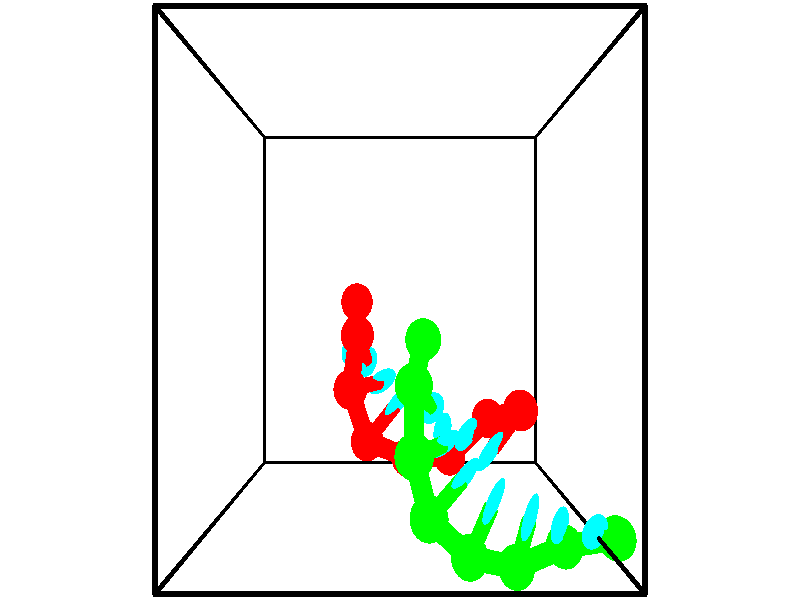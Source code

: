 // switches for output
#declare DRAW_BASES = 1; // possible values are 0, 1; only relevant for DNA ribbons
#declare DRAW_BASES_TYPE = 3; // possible values are 1, 2, 3; only relevant for DNA ribbons
#declare DRAW_FOG = 0; // set to 1 to enable fog

#include "colors.inc"

#include "transforms.inc"
background { rgb <1, 1, 1>}

#default {
   normal{
       ripples 0.25
       frequency 0.20
       turbulence 0.2
       lambda 5
   }
	finish {
		phong 0.1
		phong_size 40.
	}
}

// original window dimensions: 1024x640


// camera settings

camera {
	sky <-0, 1, 0>
	up <-0, 1, 0>
	right 1.6 * <1, 0, 0>
	location <2.5, 2.5, 11.1562>
	look_at <2.5, 2.5, 2.5>
	direction <0, 0, -8.6562>
	angle 67.0682
}


# declare cpy_camera_pos = <2.5, 2.5, 11.1562>;
# if (DRAW_FOG = 1)
fog {
	fog_type 2
	up vnormalize(cpy_camera_pos)
	color rgbt<1,1,1,0.3>
	distance 1e-5
	fog_alt 3e-3
	fog_offset 4
}
# end


// LIGHTS

# declare lum = 6;
global_settings {
	ambient_light rgb lum * <0.05, 0.05, 0.05>
	max_trace_level 15
}# declare cpy_direct_light_amount = 0.25;
light_source
{	1000 * <-1, -1, 1>,
	rgb lum * cpy_direct_light_amount
	parallel
}

light_source
{	1000 * <1, 1, -1>,
	rgb lum * cpy_direct_light_amount
	parallel
}

// strand 0

// nucleotide -1

// particle -1
sphere {
	<1.813725, 2.472049, 1.524810> 0.250000
	pigment { color rgbt <1,0,0,0> }
	no_shadow
}
cylinder {
	<1.739681, 2.131226, 1.328960>,  <1.695255, 1.926732, 1.211451>, 0.100000
	pigment { color rgbt <1,0,0,0> }
	no_shadow
}
cylinder {
	<1.739681, 2.131226, 1.328960>,  <1.813725, 2.472049, 1.524810>, 0.100000
	pigment { color rgbt <1,0,0,0> }
	no_shadow
}

// particle -1
sphere {
	<1.739681, 2.131226, 1.328960> 0.100000
	pigment { color rgbt <1,0,0,0> }
	no_shadow
}
sphere {
	0, 1
	scale<0.080000,0.200000,0.300000>
	matrix <0.810083, -0.414358, 0.414816,
		-0.556327, -0.319850, 0.766939,
		-0.185108, -0.852058, -0.489624,
		1.684149, 1.875608, 1.182073>
	pigment { color rgbt <0,1,1,0> }
	no_shadow
}
cylinder {
	<1.853677, 2.053596, 1.998842>,  <1.813725, 2.472049, 1.524810>, 0.130000
	pigment { color rgbt <1,0,0,0> }
	no_shadow
}

// nucleotide -1

// particle -1
sphere {
	<1.853677, 2.053596, 1.998842> 0.250000
	pigment { color rgbt <1,0,0,0> }
	no_shadow
}
cylinder {
	<1.919815, 1.831474, 1.672825>,  <1.959498, 1.698201, 1.477214>, 0.100000
	pigment { color rgbt <1,0,0,0> }
	no_shadow
}
cylinder {
	<1.919815, 1.831474, 1.672825>,  <1.853677, 2.053596, 1.998842>, 0.100000
	pigment { color rgbt <1,0,0,0> }
	no_shadow
}

// particle -1
sphere {
	<1.919815, 1.831474, 1.672825> 0.100000
	pigment { color rgbt <1,0,0,0> }
	no_shadow
}
sphere {
	0, 1
	scale<0.080000,0.200000,0.300000>
	matrix <0.684390, -0.530443, 0.500241,
		-0.710121, -0.640521, 0.292339,
		0.165346, -0.555305, -0.815044,
		1.969419, 1.664883, 1.428312>
	pigment { color rgbt <0,1,1,0> }
	no_shadow
}
cylinder {
	<1.758410, 1.388054, 2.148432>,  <1.853677, 2.053596, 1.998842>, 0.130000
	pigment { color rgbt <1,0,0,0> }
	no_shadow
}

// nucleotide -1

// particle -1
sphere {
	<1.758410, 1.388054, 2.148432> 0.250000
	pigment { color rgbt <1,0,0,0> }
	no_shadow
}
cylinder {
	<2.019043, 1.411896, 1.845940>,  <2.175423, 1.426201, 1.664444>, 0.100000
	pigment { color rgbt <1,0,0,0> }
	no_shadow
}
cylinder {
	<2.019043, 1.411896, 1.845940>,  <1.758410, 1.388054, 2.148432>, 0.100000
	pigment { color rgbt <1,0,0,0> }
	no_shadow
}

// particle -1
sphere {
	<2.019043, 1.411896, 1.845940> 0.100000
	pigment { color rgbt <1,0,0,0> }
	no_shadow
}
sphere {
	0, 1
	scale<0.080000,0.200000,0.300000>
	matrix <0.649145, -0.559618, 0.515207,
		-0.392492, -0.826605, -0.403330,
		0.651583, 0.059605, -0.756232,
		2.214518, 1.429777, 1.619070>
	pigment { color rgbt <0,1,1,0> }
	no_shadow
}
cylinder {
	<1.996617, 0.693843, 1.902271>,  <1.758410, 1.388054, 2.148432>, 0.130000
	pigment { color rgbt <1,0,0,0> }
	no_shadow
}

// nucleotide -1

// particle -1
sphere {
	<1.996617, 0.693843, 1.902271> 0.250000
	pigment { color rgbt <1,0,0,0> }
	no_shadow
}
cylinder {
	<2.272728, 0.982162, 1.877071>,  <2.438394, 1.155154, 1.861952>, 0.100000
	pigment { color rgbt <1,0,0,0> }
	no_shadow
}
cylinder {
	<2.272728, 0.982162, 1.877071>,  <1.996617, 0.693843, 1.902271>, 0.100000
	pigment { color rgbt <1,0,0,0> }
	no_shadow
}

// particle -1
sphere {
	<2.272728, 0.982162, 1.877071> 0.100000
	pigment { color rgbt <1,0,0,0> }
	no_shadow
}
sphere {
	0, 1
	scale<0.080000,0.200000,0.300000>
	matrix <0.667533, -0.600830, 0.439776,
		0.279138, -0.345621, -0.895895,
		0.690277, 0.720798, -0.062999,
		2.479811, 1.198402, 1.858172>
	pigment { color rgbt <0,1,1,0> }
	no_shadow
}
cylinder {
	<2.618775, 0.432450, 1.642932>,  <1.996617, 0.693843, 1.902271>, 0.130000
	pigment { color rgbt <1,0,0,0> }
	no_shadow
}

// nucleotide -1

// particle -1
sphere {
	<2.618775, 0.432450, 1.642932> 0.250000
	pigment { color rgbt <1,0,0,0> }
	no_shadow
}
cylinder {
	<2.693745, 0.758362, 1.862389>,  <2.738726, 0.953909, 1.994062>, 0.100000
	pigment { color rgbt <1,0,0,0> }
	no_shadow
}
cylinder {
	<2.693745, 0.758362, 1.862389>,  <2.618775, 0.432450, 1.642932>, 0.100000
	pigment { color rgbt <1,0,0,0> }
	no_shadow
}

// particle -1
sphere {
	<2.693745, 0.758362, 1.862389> 0.100000
	pigment { color rgbt <1,0,0,0> }
	no_shadow
}
sphere {
	0, 1
	scale<0.080000,0.200000,0.300000>
	matrix <0.780802, -0.462473, 0.420079,
		0.596004, 0.349647, -0.722860,
		0.187424, 0.814779, 0.548641,
		2.749972, 1.002796, 2.026981>
	pigment { color rgbt <0,1,1,0> }
	no_shadow
}
cylinder {
	<3.279045, 0.451501, 1.647205>,  <2.618775, 0.432450, 1.642932>, 0.130000
	pigment { color rgbt <1,0,0,0> }
	no_shadow
}

// nucleotide -1

// particle -1
sphere {
	<3.279045, 0.451501, 1.647205> 0.250000
	pigment { color rgbt <1,0,0,0> }
	no_shadow
}
cylinder {
	<3.196148, 0.699936, 1.949543>,  <3.146410, 0.848997, 2.130946>, 0.100000
	pigment { color rgbt <1,0,0,0> }
	no_shadow
}
cylinder {
	<3.196148, 0.699936, 1.949543>,  <3.279045, 0.451501, 1.647205>, 0.100000
	pigment { color rgbt <1,0,0,0> }
	no_shadow
}

// particle -1
sphere {
	<3.196148, 0.699936, 1.949543> 0.100000
	pigment { color rgbt <1,0,0,0> }
	no_shadow
}
sphere {
	0, 1
	scale<0.080000,0.200000,0.300000>
	matrix <0.795499, -0.342713, 0.499729,
		0.569413, 0.704839, -0.423049,
		-0.207243, 0.621088, 0.755844,
		3.133975, 0.886262, 2.176296>
	pigment { color rgbt <0,1,1,0> }
	no_shadow
}
cylinder {
	<3.855560, 0.978687, 1.854787>,  <3.279045, 0.451501, 1.647205>, 0.130000
	pigment { color rgbt <1,0,0,0> }
	no_shadow
}

// nucleotide -1

// particle -1
sphere {
	<3.855560, 0.978687, 1.854787> 0.250000
	pigment { color rgbt <1,0,0,0> }
	no_shadow
}
cylinder {
	<3.631096, 0.921799, 2.180946>,  <3.496418, 0.887666, 2.376642>, 0.100000
	pigment { color rgbt <1,0,0,0> }
	no_shadow
}
cylinder {
	<3.631096, 0.921799, 2.180946>,  <3.855560, 0.978687, 1.854787>, 0.100000
	pigment { color rgbt <1,0,0,0> }
	no_shadow
}

// particle -1
sphere {
	<3.631096, 0.921799, 2.180946> 0.100000
	pigment { color rgbt <1,0,0,0> }
	no_shadow
}
sphere {
	0, 1
	scale<0.080000,0.200000,0.300000>
	matrix <0.802783, -0.333447, 0.494319,
		0.201590, 0.931980, 0.301289,
		-0.561160, -0.142220, 0.815397,
		3.462748, 0.879133, 2.425565>
	pigment { color rgbt <0,1,1,0> }
	no_shadow
}
cylinder {
	<4.241643, 1.167673, 2.417098>,  <3.855560, 0.978687, 1.854787>, 0.130000
	pigment { color rgbt <1,0,0,0> }
	no_shadow
}

// nucleotide -1

// particle -1
sphere {
	<4.241643, 1.167673, 2.417098> 0.250000
	pigment { color rgbt <1,0,0,0> }
	no_shadow
}
cylinder {
	<3.971767, 0.919449, 2.576946>,  <3.809842, 0.770514, 2.672855>, 0.100000
	pigment { color rgbt <1,0,0,0> }
	no_shadow
}
cylinder {
	<3.971767, 0.919449, 2.576946>,  <4.241643, 1.167673, 2.417098>, 0.100000
	pigment { color rgbt <1,0,0,0> }
	no_shadow
}

// particle -1
sphere {
	<3.971767, 0.919449, 2.576946> 0.100000
	pigment { color rgbt <1,0,0,0> }
	no_shadow
}
sphere {
	0, 1
	scale<0.080000,0.200000,0.300000>
	matrix <0.732469, -0.496168, 0.466160,
		-0.091002, 0.607224, 0.789302,
		-0.674690, -0.620561, 0.399621,
		3.769360, 0.733280, 2.696832>
	pigment { color rgbt <0,1,1,0> }
	no_shadow
}
// strand 1

// nucleotide -1

// particle -1
sphere {
	<5.435847, -0.190147, 2.980486> 0.250000
	pigment { color rgbt <0,1,0,0> }
	no_shadow
}
cylinder {
	<5.179438, -0.059891, 3.258492>,  <5.025592, 0.018263, 3.425295>, 0.100000
	pigment { color rgbt <0,1,0,0> }
	no_shadow
}
cylinder {
	<5.179438, -0.059891, 3.258492>,  <5.435847, -0.190147, 2.980486>, 0.100000
	pigment { color rgbt <0,1,0,0> }
	no_shadow
}

// particle -1
sphere {
	<5.179438, -0.059891, 3.258492> 0.100000
	pigment { color rgbt <0,1,0,0> }
	no_shadow
}
sphere {
	0, 1
	scale<0.080000,0.200000,0.300000>
	matrix <-0.628802, 0.296431, -0.718844,
		-0.440109, -0.897823, 0.014745,
		-0.641024, 0.325642, 0.695015,
		4.987130, 0.037802, 3.466996>
	pigment { color rgbt <0,1,1,0> }
	no_shadow
}
cylinder {
	<4.782876, -0.352318, 2.774315>,  <5.435847, -0.190147, 2.980486>, 0.130000
	pigment { color rgbt <0,1,0,0> }
	no_shadow
}

// nucleotide -1

// particle -1
sphere {
	<4.782876, -0.352318, 2.774315> 0.250000
	pigment { color rgbt <0,1,0,0> }
	no_shadow
}
cylinder {
	<4.666996, -0.119186, 3.077995>,  <4.597468, 0.020692, 3.260203>, 0.100000
	pigment { color rgbt <0,1,0,0> }
	no_shadow
}
cylinder {
	<4.666996, -0.119186, 3.077995>,  <4.782876, -0.352318, 2.774315>, 0.100000
	pigment { color rgbt <0,1,0,0> }
	no_shadow
}

// particle -1
sphere {
	<4.666996, -0.119186, 3.077995> 0.100000
	pigment { color rgbt <0,1,0,0> }
	no_shadow
}
sphere {
	0, 1
	scale<0.080000,0.200000,0.300000>
	matrix <-0.788890, 0.303752, -0.534216,
		-0.541965, -0.753688, 0.371791,
		-0.289701, 0.582829, 0.759200,
		4.580086, 0.055662, 3.305755>
	pigment { color rgbt <0,1,1,0> }
	no_shadow
}
cylinder {
	<4.091623, -0.549195, 2.894688>,  <4.782876, -0.352318, 2.774315>, 0.130000
	pigment { color rgbt <0,1,0,0> }
	no_shadow
}

// nucleotide -1

// particle -1
sphere {
	<4.091623, -0.549195, 2.894688> 0.250000
	pigment { color rgbt <0,1,0,0> }
	no_shadow
}
cylinder {
	<4.169590, -0.182587, 3.034401>,  <4.216370, 0.037378, 3.118229>, 0.100000
	pigment { color rgbt <0,1,0,0> }
	no_shadow
}
cylinder {
	<4.169590, -0.182587, 3.034401>,  <4.091623, -0.549195, 2.894688>, 0.100000
	pigment { color rgbt <0,1,0,0> }
	no_shadow
}

// particle -1
sphere {
	<4.169590, -0.182587, 3.034401> 0.100000
	pigment { color rgbt <0,1,0,0> }
	no_shadow
}
sphere {
	0, 1
	scale<0.080000,0.200000,0.300000>
	matrix <-0.886942, 0.316740, -0.336169,
		-0.418737, -0.244268, 0.874638,
		0.194917, 0.916520, 0.349283,
		4.228065, 0.092369, 3.139186>
	pigment { color rgbt <0,1,1,0> }
	no_shadow
}
cylinder {
	<3.428189, -0.360860, 3.113273>,  <4.091623, -0.549195, 2.894688>, 0.130000
	pigment { color rgbt <0,1,0,0> }
	no_shadow
}

// nucleotide -1

// particle -1
sphere {
	<3.428189, -0.360860, 3.113273> 0.250000
	pigment { color rgbt <0,1,0,0> }
	no_shadow
}
cylinder {
	<3.607431, -0.003616, 3.129059>,  <3.714977, 0.210730, 3.138530>, 0.100000
	pigment { color rgbt <0,1,0,0> }
	no_shadow
}
cylinder {
	<3.607431, -0.003616, 3.129059>,  <3.428189, -0.360860, 3.113273>, 0.100000
	pigment { color rgbt <0,1,0,0> }
	no_shadow
}

// particle -1
sphere {
	<3.607431, -0.003616, 3.129059> 0.100000
	pigment { color rgbt <0,1,0,0> }
	no_shadow
}
sphere {
	0, 1
	scale<0.080000,0.200000,0.300000>
	matrix <-0.856383, 0.441510, -0.267726,
		-0.256532, 0.086172, 0.962687,
		0.448106, 0.893109, 0.039465,
		3.741863, 0.264316, 3.140898>
	pigment { color rgbt <0,1,1,0> }
	no_shadow
}
cylinder {
	<2.873695, 0.153354, 3.394401>,  <3.428189, -0.360860, 3.113273>, 0.130000
	pigment { color rgbt <0,1,0,0> }
	no_shadow
}

// nucleotide -1

// particle -1
sphere {
	<2.873695, 0.153354, 3.394401> 0.250000
	pigment { color rgbt <0,1,0,0> }
	no_shadow
}
cylinder {
	<3.152733, 0.359085, 3.194870>,  <3.320156, 0.482524, 3.075151>, 0.100000
	pigment { color rgbt <0,1,0,0> }
	no_shadow
}
cylinder {
	<3.152733, 0.359085, 3.194870>,  <2.873695, 0.153354, 3.394401>, 0.100000
	pigment { color rgbt <0,1,0,0> }
	no_shadow
}

// particle -1
sphere {
	<3.152733, 0.359085, 3.194870> 0.100000
	pigment { color rgbt <0,1,0,0> }
	no_shadow
}
sphere {
	0, 1
	scale<0.080000,0.200000,0.300000>
	matrix <-0.716198, 0.520508, -0.464900,
		0.020533, 0.681571, 0.731464,
		0.697595, 0.514327, -0.498828,
		3.362011, 0.513383, 3.045222>
	pigment { color rgbt <0,1,1,0> }
	no_shadow
}
cylinder {
	<2.679315, 0.842570, 3.500805>,  <2.873695, 0.153354, 3.394401>, 0.130000
	pigment { color rgbt <0,1,0,0> }
	no_shadow
}

// nucleotide -1

// particle -1
sphere {
	<2.679315, 0.842570, 3.500805> 0.250000
	pigment { color rgbt <0,1,0,0> }
	no_shadow
}
cylinder {
	<2.923071, 0.858078, 3.184036>,  <3.069324, 0.867383, 2.993975>, 0.100000
	pigment { color rgbt <0,1,0,0> }
	no_shadow
}
cylinder {
	<2.923071, 0.858078, 3.184036>,  <2.679315, 0.842570, 3.500805>, 0.100000
	pigment { color rgbt <0,1,0,0> }
	no_shadow
}

// particle -1
sphere {
	<2.923071, 0.858078, 3.184036> 0.100000
	pigment { color rgbt <0,1,0,0> }
	no_shadow
}
sphere {
	0, 1
	scale<0.080000,0.200000,0.300000>
	matrix <-0.622644, 0.641770, -0.447712,
		0.490874, 0.765917, 0.415228,
		0.609390, 0.038769, -0.791922,
		3.105888, 0.869709, 2.946460>
	pigment { color rgbt <0,1,1,0> }
	no_shadow
}
cylinder {
	<2.681110, 1.563398, 3.228816>,  <2.679315, 0.842570, 3.500805>, 0.130000
	pigment { color rgbt <0,1,0,0> }
	no_shadow
}

// nucleotide -1

// particle -1
sphere {
	<2.681110, 1.563398, 3.228816> 0.250000
	pigment { color rgbt <0,1,0,0> }
	no_shadow
}
cylinder {
	<2.831951, 1.373535, 2.910698>,  <2.922456, 1.259617, 2.719827>, 0.100000
	pigment { color rgbt <0,1,0,0> }
	no_shadow
}
cylinder {
	<2.831951, 1.373535, 2.910698>,  <2.681110, 1.563398, 3.228816>, 0.100000
	pigment { color rgbt <0,1,0,0> }
	no_shadow
}

// particle -1
sphere {
	<2.831951, 1.373535, 2.910698> 0.100000
	pigment { color rgbt <0,1,0,0> }
	no_shadow
}
sphere {
	0, 1
	scale<0.080000,0.200000,0.300000>
	matrix <-0.598749, 0.530184, -0.600338,
		0.706607, 0.702571, -0.084267,
		0.377103, -0.474657, -0.795295,
		2.945082, 1.231138, 2.672109>
	pigment { color rgbt <0,1,1,0> }
	no_shadow
}
cylinder {
	<2.823261, 2.039137, 2.741606>,  <2.681110, 1.563398, 3.228816>, 0.130000
	pigment { color rgbt <0,1,0,0> }
	no_shadow
}

// nucleotide -1

// particle -1
sphere {
	<2.823261, 2.039137, 2.741606> 0.250000
	pigment { color rgbt <0,1,0,0> }
	no_shadow
}
cylinder {
	<2.770905, 1.693314, 2.547531>,  <2.739491, 1.485820, 2.431086>, 0.100000
	pigment { color rgbt <0,1,0,0> }
	no_shadow
}
cylinder {
	<2.770905, 1.693314, 2.547531>,  <2.823261, 2.039137, 2.741606>, 0.100000
	pigment { color rgbt <0,1,0,0> }
	no_shadow
}

// particle -1
sphere {
	<2.770905, 1.693314, 2.547531> 0.100000
	pigment { color rgbt <0,1,0,0> }
	no_shadow
}
sphere {
	0, 1
	scale<0.080000,0.200000,0.300000>
	matrix <-0.665229, 0.439458, -0.603611,
		0.735077, 0.243755, -0.632650,
		-0.130890, -0.864558, -0.485188,
		2.731637, 1.433946, 2.401975>
	pigment { color rgbt <0,1,1,0> }
	no_shadow
}
// box output
cylinder {
	<0.000000, 0.000000, 0.000000>,  <5.000000, 0.000000, 0.000000>, 0.025000
	pigment { color rgbt <0,0,0,0> }
	no_shadow
}
cylinder {
	<0.000000, 0.000000, 0.000000>,  <0.000000, 5.000000, 0.000000>, 0.025000
	pigment { color rgbt <0,0,0,0> }
	no_shadow
}
cylinder {
	<0.000000, 0.000000, 0.000000>,  <0.000000, 0.000000, 5.000000>, 0.025000
	pigment { color rgbt <0,0,0,0> }
	no_shadow
}
cylinder {
	<5.000000, 5.000000, 5.000000>,  <0.000000, 5.000000, 5.000000>, 0.025000
	pigment { color rgbt <0,0,0,0> }
	no_shadow
}
cylinder {
	<5.000000, 5.000000, 5.000000>,  <5.000000, 0.000000, 5.000000>, 0.025000
	pigment { color rgbt <0,0,0,0> }
	no_shadow
}
cylinder {
	<5.000000, 5.000000, 5.000000>,  <5.000000, 5.000000, 0.000000>, 0.025000
	pigment { color rgbt <0,0,0,0> }
	no_shadow
}
cylinder {
	<0.000000, 0.000000, 5.000000>,  <0.000000, 5.000000, 5.000000>, 0.025000
	pigment { color rgbt <0,0,0,0> }
	no_shadow
}
cylinder {
	<0.000000, 0.000000, 5.000000>,  <5.000000, 0.000000, 5.000000>, 0.025000
	pigment { color rgbt <0,0,0,0> }
	no_shadow
}
cylinder {
	<5.000000, 5.000000, 0.000000>,  <0.000000, 5.000000, 0.000000>, 0.025000
	pigment { color rgbt <0,0,0,0> }
	no_shadow
}
cylinder {
	<5.000000, 5.000000, 0.000000>,  <5.000000, 0.000000, 0.000000>, 0.025000
	pigment { color rgbt <0,0,0,0> }
	no_shadow
}
cylinder {
	<5.000000, 0.000000, 5.000000>,  <5.000000, 0.000000, 0.000000>, 0.025000
	pigment { color rgbt <0,0,0,0> }
	no_shadow
}
cylinder {
	<0.000000, 5.000000, 0.000000>,  <0.000000, 5.000000, 5.000000>, 0.025000
	pigment { color rgbt <0,0,0,0> }
	no_shadow
}
// end of box output
